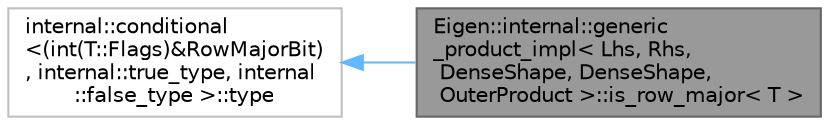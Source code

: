 digraph "Eigen::internal::generic_product_impl&lt; Lhs, Rhs, DenseShape, DenseShape, OuterProduct &gt;::is_row_major&lt; T &gt;"
{
 // LATEX_PDF_SIZE
  bgcolor="transparent";
  edge [fontname=Helvetica,fontsize=10,labelfontname=Helvetica,labelfontsize=10];
  node [fontname=Helvetica,fontsize=10,shape=box,height=0.2,width=0.4];
  rankdir="LR";
  Node1 [id="Node000001",label="Eigen::internal::generic\l_product_impl\< Lhs, Rhs,\l DenseShape, DenseShape,\l OuterProduct \>::is_row_major\< T \>",height=0.2,width=0.4,color="gray40", fillcolor="grey60", style="filled", fontcolor="black",tooltip=" "];
  Node2 -> Node1 [id="edge1_Node000001_Node000002",dir="back",color="steelblue1",style="solid",tooltip=" "];
  Node2 [id="Node000002",label="internal::conditional\l\<(int(T::Flags)&RowMajorBit)\l, internal::true_type, internal\l::false_type \>::type",height=0.2,width=0.4,color="grey75", fillcolor="white", style="filled",URL="$structEigen_1_1internal_1_1true__type.html",tooltip=" "];
}
